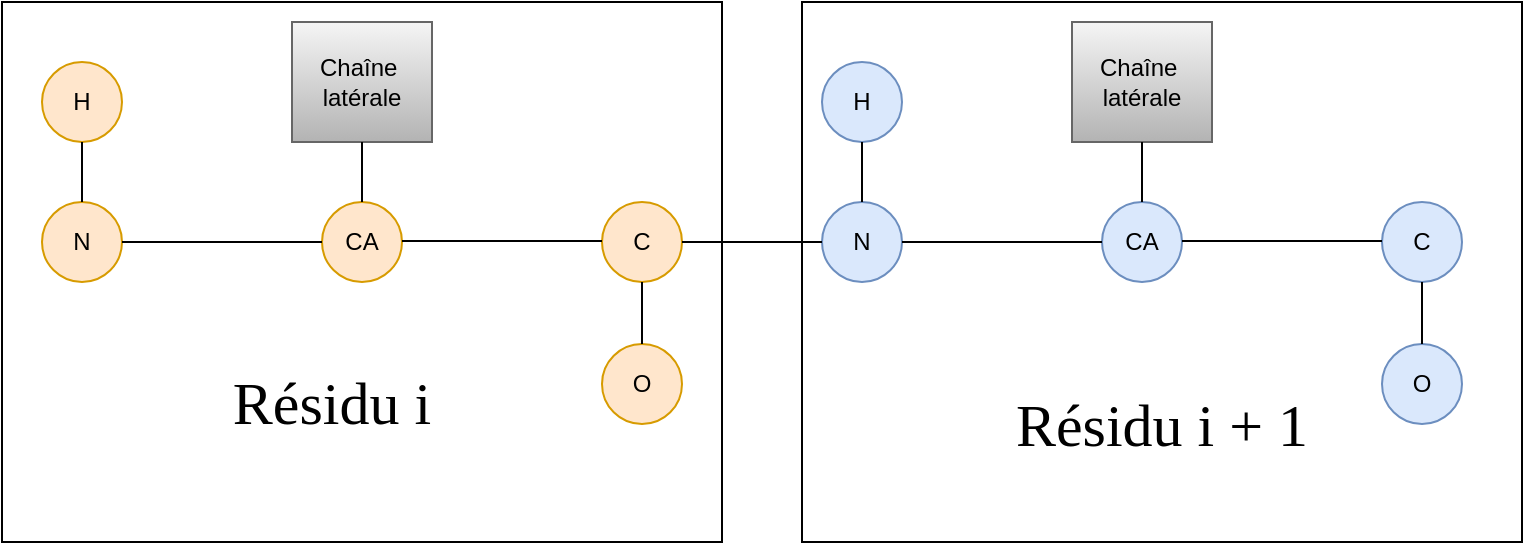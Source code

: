 <mxfile version="14.5.7" type="device"><diagram id="VHF3zBFg4XQ4LBKDtF0X" name="Page-1"><mxGraphModel dx="803" dy="456" grid="1" gridSize="10" guides="1" tooltips="1" connect="1" arrows="1" fold="1" page="1" pageScale="1" pageWidth="827" pageHeight="1169" background="#FFFFFF" math="0" shadow="0"><root><mxCell id="0"/><mxCell id="1" parent="0"/><mxCell id="eEAStuJt5vJ_J7NmE0_p-38" value="" style="rounded=0;whiteSpace=wrap;html=1;fillColor=none;" vertex="1" parent="1"><mxGeometry x="410" y="10" width="360" height="270" as="geometry"/></mxCell><mxCell id="eEAStuJt5vJ_J7NmE0_p-37" value="" style="rounded=0;whiteSpace=wrap;html=1;fillColor=none;" vertex="1" parent="1"><mxGeometry x="10" y="10" width="360" height="270" as="geometry"/></mxCell><mxCell id="eEAStuJt5vJ_J7NmE0_p-2" value="C" style="ellipse;whiteSpace=wrap;html=1;fillColor=#ffe6cc;strokeColor=#d79b00;" vertex="1" parent="1"><mxGeometry x="310" y="110" width="40" height="40" as="geometry"/></mxCell><mxCell id="eEAStuJt5vJ_J7NmE0_p-3" value="O" style="ellipse;whiteSpace=wrap;html=1;fillColor=#ffe6cc;strokeColor=#d79b00;" vertex="1" parent="1"><mxGeometry x="310" y="181" width="40" height="40" as="geometry"/></mxCell><mxCell id="eEAStuJt5vJ_J7NmE0_p-4" value="N" style="ellipse;whiteSpace=wrap;html=1;fillColor=#ffe6cc;strokeColor=#d79b00;" vertex="1" parent="1"><mxGeometry x="30" y="110" width="40" height="40" as="geometry"/></mxCell><mxCell id="eEAStuJt5vJ_J7NmE0_p-5" value="H" style="ellipse;whiteSpace=wrap;html=1;fillColor=#ffe6cc;strokeColor=#d79b00;" vertex="1" parent="1"><mxGeometry x="30" y="40" width="40" height="40" as="geometry"/></mxCell><mxCell id="eEAStuJt5vJ_J7NmE0_p-6" value="CA" style="ellipse;whiteSpace=wrap;html=1;fillColor=#ffe6cc;strokeColor=#d79b00;" vertex="1" parent="1"><mxGeometry x="170" y="110" width="40" height="40" as="geometry"/></mxCell><mxCell id="eEAStuJt5vJ_J7NmE0_p-7" value="Chaîne&amp;nbsp;&lt;br&gt;latérale" style="rounded=0;whiteSpace=wrap;html=1;gradientColor=#b3b3b3;fillColor=#f5f5f5;strokeColor=#666666;" vertex="1" parent="1"><mxGeometry x="155" y="20" width="70" height="60" as="geometry"/></mxCell><mxCell id="eEAStuJt5vJ_J7NmE0_p-8" value="" style="endArrow=none;html=1;entryX=0.5;entryY=1;entryDx=0;entryDy=0;" edge="1" parent="1" target="eEAStuJt5vJ_J7NmE0_p-5"><mxGeometry width="50" height="50" relative="1" as="geometry"><mxPoint x="50" y="110" as="sourcePoint"/><mxPoint x="100" y="60" as="targetPoint"/></mxGeometry></mxCell><mxCell id="eEAStuJt5vJ_J7NmE0_p-9" value="" style="endArrow=none;html=1;entryX=0;entryY=0.5;entryDx=0;entryDy=0;exitX=1;exitY=0.5;exitDx=0;exitDy=0;" edge="1" parent="1" source="eEAStuJt5vJ_J7NmE0_p-4" target="eEAStuJt5vJ_J7NmE0_p-6"><mxGeometry width="50" height="50" relative="1" as="geometry"><mxPoint x="61" y="120" as="sourcePoint"/><mxPoint x="61" y="90" as="targetPoint"/><Array as="points"><mxPoint x="110" y="130"/></Array></mxGeometry></mxCell><mxCell id="eEAStuJt5vJ_J7NmE0_p-10" value="" style="endArrow=none;html=1;entryX=0;entryY=0.5;entryDx=0;entryDy=0;exitX=1;exitY=0.5;exitDx=0;exitDy=0;" edge="1" parent="1"><mxGeometry width="50" height="50" relative="1" as="geometry"><mxPoint x="210" y="129.5" as="sourcePoint"/><mxPoint x="310" y="129.5" as="targetPoint"/><Array as="points"><mxPoint x="250" y="129.5"/></Array></mxGeometry></mxCell><mxCell id="eEAStuJt5vJ_J7NmE0_p-11" value="" style="endArrow=none;html=1;entryX=0.5;entryY=0;entryDx=0;entryDy=0;exitX=0.5;exitY=1;exitDx=0;exitDy=0;" edge="1" parent="1" source="eEAStuJt5vJ_J7NmE0_p-2" target="eEAStuJt5vJ_J7NmE0_p-3"><mxGeometry width="50" height="50" relative="1" as="geometry"><mxPoint x="220" y="139.5" as="sourcePoint"/><mxPoint x="320" y="139.5" as="targetPoint"/><Array as="points"><mxPoint x="330" y="170"/></Array></mxGeometry></mxCell><mxCell id="eEAStuJt5vJ_J7NmE0_p-13" value="" style="endArrow=none;html=1;exitX=0.5;exitY=0;exitDx=0;exitDy=0;entryX=0.5;entryY=1;entryDx=0;entryDy=0;" edge="1" parent="1" source="eEAStuJt5vJ_J7NmE0_p-6" target="eEAStuJt5vJ_J7NmE0_p-7"><mxGeometry width="50" height="50" relative="1" as="geometry"><mxPoint x="180" y="170" as="sourcePoint"/><mxPoint x="187" y="83" as="targetPoint"/></mxGeometry></mxCell><mxCell id="eEAStuJt5vJ_J7NmE0_p-24" value="C" style="ellipse;whiteSpace=wrap;html=1;fillColor=#dae8fc;strokeColor=#6c8ebf;" vertex="1" parent="1"><mxGeometry x="700" y="110" width="40" height="40" as="geometry"/></mxCell><mxCell id="eEAStuJt5vJ_J7NmE0_p-25" value="O" style="ellipse;whiteSpace=wrap;html=1;fillColor=#dae8fc;strokeColor=#6c8ebf;" vertex="1" parent="1"><mxGeometry x="700" y="181" width="40" height="40" as="geometry"/></mxCell><mxCell id="eEAStuJt5vJ_J7NmE0_p-26" value="N" style="ellipse;whiteSpace=wrap;html=1;fillColor=#dae8fc;strokeColor=#6c8ebf;" vertex="1" parent="1"><mxGeometry x="420" y="110" width="40" height="40" as="geometry"/></mxCell><mxCell id="eEAStuJt5vJ_J7NmE0_p-27" value="H" style="ellipse;whiteSpace=wrap;html=1;fillColor=#dae8fc;strokeColor=#6c8ebf;" vertex="1" parent="1"><mxGeometry x="420" y="40" width="40" height="40" as="geometry"/></mxCell><mxCell id="eEAStuJt5vJ_J7NmE0_p-28" value="CA" style="ellipse;whiteSpace=wrap;html=1;fillColor=#dae8fc;strokeColor=#6c8ebf;" vertex="1" parent="1"><mxGeometry x="560" y="110" width="40" height="40" as="geometry"/></mxCell><mxCell id="eEAStuJt5vJ_J7NmE0_p-29" value="Chaîne&amp;nbsp;&lt;br&gt;latérale" style="rounded=0;whiteSpace=wrap;html=1;gradientColor=#b3b3b3;fillColor=#f5f5f5;strokeColor=#666666;" vertex="1" parent="1"><mxGeometry x="545" y="20" width="70" height="60" as="geometry"/></mxCell><mxCell id="eEAStuJt5vJ_J7NmE0_p-30" value="" style="endArrow=none;html=1;entryX=0.5;entryY=1;entryDx=0;entryDy=0;" edge="1" target="eEAStuJt5vJ_J7NmE0_p-27" parent="1"><mxGeometry width="50" height="50" relative="1" as="geometry"><mxPoint x="440" y="110" as="sourcePoint"/><mxPoint x="490" y="60" as="targetPoint"/></mxGeometry></mxCell><mxCell id="eEAStuJt5vJ_J7NmE0_p-31" value="" style="endArrow=none;html=1;entryX=0;entryY=0.5;entryDx=0;entryDy=0;exitX=1;exitY=0.5;exitDx=0;exitDy=0;" edge="1" source="eEAStuJt5vJ_J7NmE0_p-26" target="eEAStuJt5vJ_J7NmE0_p-28" parent="1"><mxGeometry width="50" height="50" relative="1" as="geometry"><mxPoint x="451" y="120" as="sourcePoint"/><mxPoint x="451" y="90" as="targetPoint"/><Array as="points"><mxPoint x="500" y="130"/></Array></mxGeometry></mxCell><mxCell id="eEAStuJt5vJ_J7NmE0_p-32" value="" style="endArrow=none;html=1;entryX=0;entryY=0.5;entryDx=0;entryDy=0;exitX=1;exitY=0.5;exitDx=0;exitDy=0;" edge="1" parent="1"><mxGeometry width="50" height="50" relative="1" as="geometry"><mxPoint x="600" y="129.5" as="sourcePoint"/><mxPoint x="700" y="129.5" as="targetPoint"/><Array as="points"><mxPoint x="640" y="129.5"/></Array></mxGeometry></mxCell><mxCell id="eEAStuJt5vJ_J7NmE0_p-33" value="" style="endArrow=none;html=1;entryX=0.5;entryY=0;entryDx=0;entryDy=0;exitX=0.5;exitY=1;exitDx=0;exitDy=0;" edge="1" source="eEAStuJt5vJ_J7NmE0_p-24" target="eEAStuJt5vJ_J7NmE0_p-25" parent="1"><mxGeometry width="50" height="50" relative="1" as="geometry"><mxPoint x="610" y="139.5" as="sourcePoint"/><mxPoint x="710" y="139.5" as="targetPoint"/><Array as="points"><mxPoint x="720" y="170"/></Array></mxGeometry></mxCell><mxCell id="eEAStuJt5vJ_J7NmE0_p-34" value="" style="endArrow=none;html=1;exitX=0.5;exitY=0;exitDx=0;exitDy=0;entryX=0.5;entryY=1;entryDx=0;entryDy=0;" edge="1" source="eEAStuJt5vJ_J7NmE0_p-28" target="eEAStuJt5vJ_J7NmE0_p-29" parent="1"><mxGeometry width="50" height="50" relative="1" as="geometry"><mxPoint x="570" y="170" as="sourcePoint"/><mxPoint x="577" y="83" as="targetPoint"/></mxGeometry></mxCell><mxCell id="eEAStuJt5vJ_J7NmE0_p-36" value="" style="endArrow=none;html=1;exitX=1;exitY=0.5;exitDx=0;exitDy=0;entryX=0;entryY=0.5;entryDx=0;entryDy=0;" edge="1" parent="1" source="eEAStuJt5vJ_J7NmE0_p-2" target="eEAStuJt5vJ_J7NmE0_p-26"><mxGeometry width="50" height="50" relative="1" as="geometry"><mxPoint x="390" y="170" as="sourcePoint"/><mxPoint x="440" y="120" as="targetPoint"/></mxGeometry></mxCell><mxCell id="eEAStuJt5vJ_J7NmE0_p-39" value="Résidu i" style="text;html=1;strokeColor=none;fillColor=none;align=center;verticalAlign=middle;whiteSpace=wrap;rounded=0;fontFamily=Times New Roman;fontSize=30;" vertex="1" parent="1"><mxGeometry x="100" y="170" width="150" height="79" as="geometry"/></mxCell><mxCell id="eEAStuJt5vJ_J7NmE0_p-40" value="Résidu i + 1" style="text;html=1;strokeColor=none;fillColor=none;align=center;verticalAlign=middle;whiteSpace=wrap;rounded=0;fontFamily=Times New Roman;fontSize=30;" vertex="1" parent="1"><mxGeometry x="515" y="181" width="150" height="79" as="geometry"/></mxCell></root></mxGraphModel></diagram></mxfile>